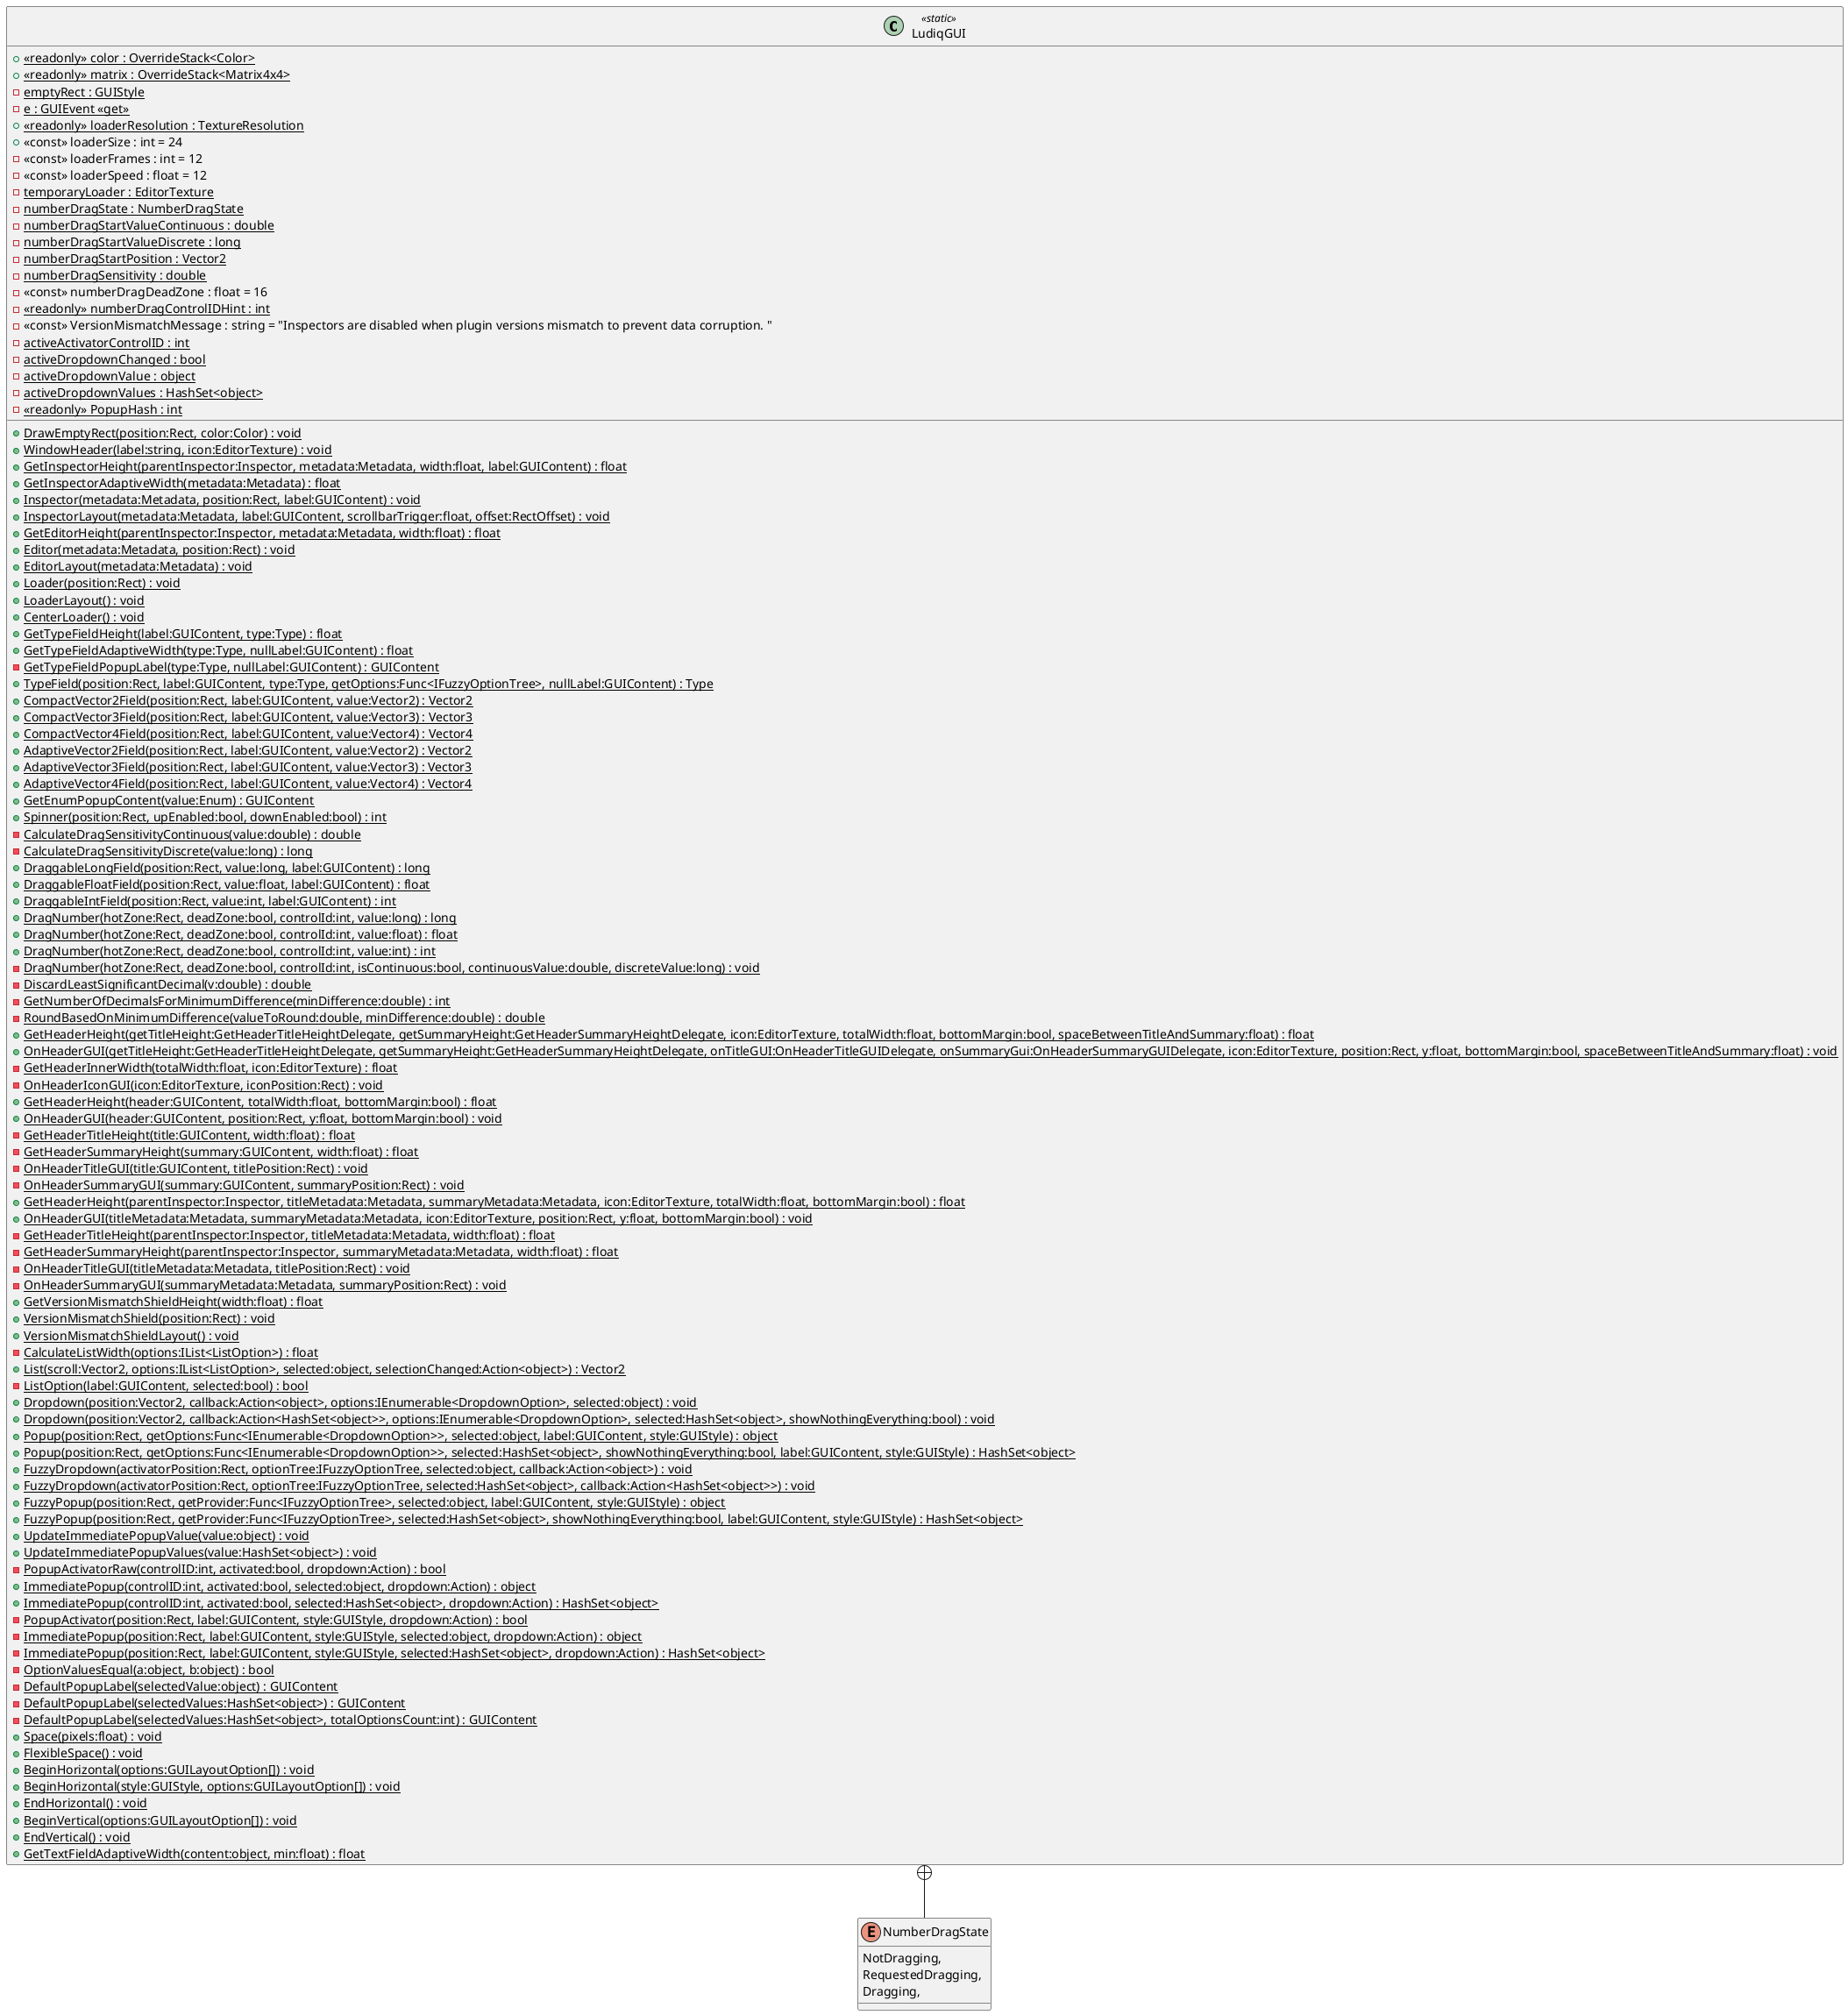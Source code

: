 @startuml
class LudiqGUI <<static>> {
    + {static} <<readonly>> color : OverrideStack<Color>
    + {static} <<readonly>> matrix : OverrideStack<Matrix4x4>
    - {static} emptyRect : GUIStyle
    + {static} DrawEmptyRect(position:Rect, color:Color) : void
    - {static} e : GUIEvent <<get>>
    + {static} WindowHeader(label:string, icon:EditorTexture) : void
    + {static} GetInspectorHeight(parentInspector:Inspector, metadata:Metadata, width:float, label:GUIContent) : float
    + {static} GetInspectorAdaptiveWidth(metadata:Metadata) : float
    + {static} Inspector(metadata:Metadata, position:Rect, label:GUIContent) : void
    + {static} InspectorLayout(metadata:Metadata, label:GUIContent, scrollbarTrigger:float, offset:RectOffset) : void
    + {static} GetEditorHeight(parentInspector:Inspector, metadata:Metadata, width:float) : float
    + {static} Editor(metadata:Metadata, position:Rect) : void
    + {static} EditorLayout(metadata:Metadata) : void
    + {static} <<readonly>> loaderResolution : TextureResolution
    + <<const>> loaderSize : int = 24
    - <<const>> loaderFrames : int = 12
    - <<const>> loaderSpeed : float = 12
    - {static} temporaryLoader : EditorTexture
    + {static} Loader(position:Rect) : void
    + {static} LoaderLayout() : void
    + {static} CenterLoader() : void
    + {static} GetTypeFieldHeight(label:GUIContent, type:Type) : float
    + {static} GetTypeFieldAdaptiveWidth(type:Type, nullLabel:GUIContent) : float
    - {static} GetTypeFieldPopupLabel(type:Type, nullLabel:GUIContent) : GUIContent
    + {static} TypeField(position:Rect, label:GUIContent, type:Type, getOptions:Func<IFuzzyOptionTree>, nullLabel:GUIContent) : Type
    + {static} CompactVector2Field(position:Rect, label:GUIContent, value:Vector2) : Vector2
    + {static} CompactVector3Field(position:Rect, label:GUIContent, value:Vector3) : Vector3
    + {static} CompactVector4Field(position:Rect, label:GUIContent, value:Vector4) : Vector4
    + {static} AdaptiveVector2Field(position:Rect, label:GUIContent, value:Vector2) : Vector2
    + {static} AdaptiveVector3Field(position:Rect, label:GUIContent, value:Vector3) : Vector3
    + {static} AdaptiveVector4Field(position:Rect, label:GUIContent, value:Vector4) : Vector4
    + {static} GetEnumPopupContent(value:Enum) : GUIContent
    + {static} Spinner(position:Rect, upEnabled:bool, downEnabled:bool) : int
    - {static} CalculateDragSensitivityContinuous(value:double) : double
    - {static} CalculateDragSensitivityDiscrete(value:long) : long
    - {static} numberDragState : NumberDragState
    - {static} numberDragStartValueContinuous : double
    - {static} numberDragStartValueDiscrete : long
    - {static} numberDragStartPosition : Vector2
    - {static} numberDragSensitivity : double
    - <<const>> numberDragDeadZone : float = 16
    - {static} <<readonly>> numberDragControlIDHint : int
    + {static} DraggableLongField(position:Rect, value:long, label:GUIContent) : long
    + {static} DraggableFloatField(position:Rect, value:float, label:GUIContent) : float
    + {static} DraggableIntField(position:Rect, value:int, label:GUIContent) : int
    + {static} DragNumber(hotZone:Rect, deadZone:bool, controlId:int, value:long) : long
    + {static} DragNumber(hotZone:Rect, deadZone:bool, controlId:int, value:float) : float
    + {static} DragNumber(hotZone:Rect, deadZone:bool, controlId:int, value:int) : int
    - {static} DragNumber(hotZone:Rect, deadZone:bool, controlId:int, isContinuous:bool, continuousValue:double, discreteValue:long) : void
    - {static} DiscardLeastSignificantDecimal(v:double) : double
    - {static} GetNumberOfDecimalsForMinimumDifference(minDifference:double) : int
    - {static} RoundBasedOnMinimumDifference(valueToRound:double, minDifference:double) : double
    + {static} GetHeaderHeight(getTitleHeight:GetHeaderTitleHeightDelegate, getSummaryHeight:GetHeaderSummaryHeightDelegate, icon:EditorTexture, totalWidth:float, bottomMargin:bool, spaceBetweenTitleAndSummary:float) : float
    + {static} OnHeaderGUI(getTitleHeight:GetHeaderTitleHeightDelegate, getSummaryHeight:GetHeaderSummaryHeightDelegate, onTitleGUI:OnHeaderTitleGUIDelegate, onSummaryGui:OnHeaderSummaryGUIDelegate, icon:EditorTexture, position:Rect, y:float, bottomMargin:bool, spaceBetweenTitleAndSummary:float) : void
    - {static} GetHeaderInnerWidth(totalWidth:float, icon:EditorTexture) : float
    - {static} OnHeaderIconGUI(icon:EditorTexture, iconPosition:Rect) : void
    + {static} GetHeaderHeight(header:GUIContent, totalWidth:float, bottomMargin:bool) : float
    + {static} OnHeaderGUI(header:GUIContent, position:Rect, y:float, bottomMargin:bool) : void
    - {static} GetHeaderTitleHeight(title:GUIContent, width:float) : float
    - {static} GetHeaderSummaryHeight(summary:GUIContent, width:float) : float
    - {static} OnHeaderTitleGUI(title:GUIContent, titlePosition:Rect) : void
    - {static} OnHeaderSummaryGUI(summary:GUIContent, summaryPosition:Rect) : void
    + {static} GetHeaderHeight(parentInspector:Inspector, titleMetadata:Metadata, summaryMetadata:Metadata, icon:EditorTexture, totalWidth:float, bottomMargin:bool) : float
    + {static} OnHeaderGUI(titleMetadata:Metadata, summaryMetadata:Metadata, icon:EditorTexture, position:Rect, y:float, bottomMargin:bool) : void
    - {static} GetHeaderTitleHeight(parentInspector:Inspector, titleMetadata:Metadata, width:float) : float
    - {static} GetHeaderSummaryHeight(parentInspector:Inspector, summaryMetadata:Metadata, width:float) : float
    - {static} OnHeaderTitleGUI(titleMetadata:Metadata, titlePosition:Rect) : void
    - {static} OnHeaderSummaryGUI(summaryMetadata:Metadata, summaryPosition:Rect) : void
    - <<const>> VersionMismatchMessage : string = "Inspectors are disabled when plugin versions mismatch to prevent data corruption. "
    + {static} GetVersionMismatchShieldHeight(width:float) : float
    + {static} VersionMismatchShield(position:Rect) : void
    + {static} VersionMismatchShieldLayout() : void
    - {static} CalculateListWidth(options:IList<ListOption>) : float
    + {static} List(scroll:Vector2, options:IList<ListOption>, selected:object, selectionChanged:Action<object>) : Vector2
    - {static} ListOption(label:GUIContent, selected:bool) : bool
    + {static} Dropdown(position:Vector2, callback:Action<object>, options:IEnumerable<DropdownOption>, selected:object) : void
    + {static} Dropdown(position:Vector2, callback:Action<HashSet<object>>, options:IEnumerable<DropdownOption>, selected:HashSet<object>, showNothingEverything:bool) : void
    + {static} Popup(position:Rect, getOptions:Func<IEnumerable<DropdownOption>>, selected:object, label:GUIContent, style:GUIStyle) : object
    + {static} Popup(position:Rect, getOptions:Func<IEnumerable<DropdownOption>>, selected:HashSet<object>, showNothingEverything:bool, label:GUIContent, style:GUIStyle) : HashSet<object>
    + {static} FuzzyDropdown(activatorPosition:Rect, optionTree:IFuzzyOptionTree, selected:object, callback:Action<object>) : void
    + {static} FuzzyDropdown(activatorPosition:Rect, optionTree:IFuzzyOptionTree, selected:HashSet<object>, callback:Action<HashSet<object>>) : void
    + {static} FuzzyPopup(position:Rect, getProvider:Func<IFuzzyOptionTree>, selected:object, label:GUIContent, style:GUIStyle) : object
    + {static} FuzzyPopup(position:Rect, getProvider:Func<IFuzzyOptionTree>, selected:HashSet<object>, showNothingEverything:bool, label:GUIContent, style:GUIStyle) : HashSet<object>
    - {static} activeActivatorControlID : int
    - {static} activeDropdownChanged : bool
    - {static} activeDropdownValue : object
    - {static} activeDropdownValues : HashSet<object>
    + {static} UpdateImmediatePopupValue(value:object) : void
    + {static} UpdateImmediatePopupValues(value:HashSet<object>) : void
    - {static} PopupActivatorRaw(controlID:int, activated:bool, dropdown:Action) : bool
    + {static} ImmediatePopup(controlID:int, activated:bool, selected:object, dropdown:Action) : object
    + {static} ImmediatePopup(controlID:int, activated:bool, selected:HashSet<object>, dropdown:Action) : HashSet<object>
    - {static} <<readonly>> PopupHash : int
    - {static} PopupActivator(position:Rect, label:GUIContent, style:GUIStyle, dropdown:Action) : bool
    - {static} ImmediatePopup(position:Rect, label:GUIContent, style:GUIStyle, selected:object, dropdown:Action) : object
    - {static} ImmediatePopup(position:Rect, label:GUIContent, style:GUIStyle, selected:HashSet<object>, dropdown:Action) : HashSet<object>
    - {static} OptionValuesEqual(a:object, b:object) : bool
    - {static} DefaultPopupLabel(selectedValue:object) : GUIContent
    - {static} DefaultPopupLabel(selectedValues:HashSet<object>) : GUIContent
    - {static} DefaultPopupLabel(selectedValues:HashSet<object>, totalOptionsCount:int) : GUIContent
    + {static} Space(pixels:float) : void
    + {static} FlexibleSpace() : void
    + {static} BeginHorizontal(options:GUILayoutOption[]) : void
    + {static} BeginHorizontal(style:GUIStyle, options:GUILayoutOption[]) : void
    + {static} EndHorizontal() : void
    + {static} BeginVertical(options:GUILayoutOption[]) : void
    + {static} EndVertical() : void
    + {static} GetTextFieldAdaptiveWidth(content:object, min:float) : float
}
enum NumberDragState {
    NotDragging,
    RequestedDragging,
    Dragging,
}
LudiqGUI +-- NumberDragState
@enduml
